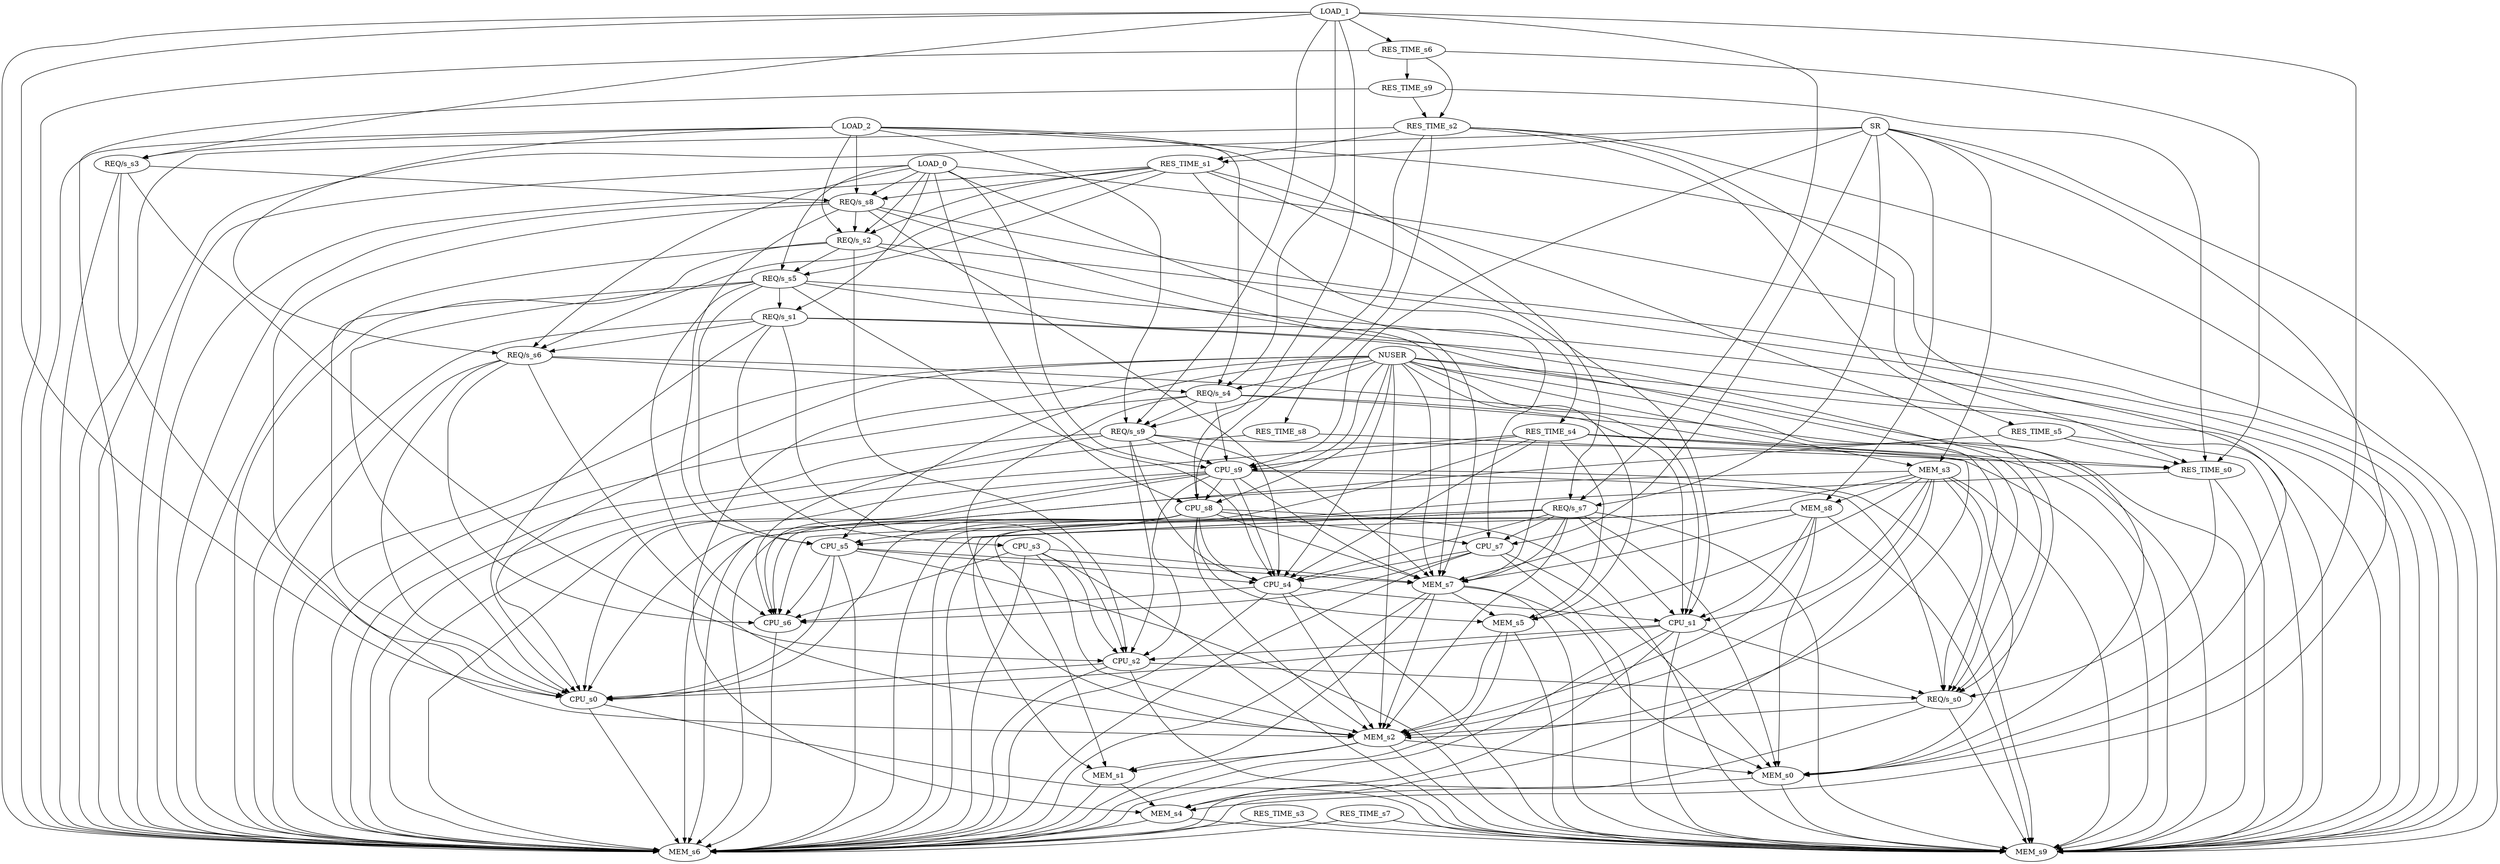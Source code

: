 strict digraph "" {
	graph [fontsize=20,
		ratio=0.4
	];
	NUSER -> "REQ/s_s0";
	NUSER -> CPU_s0;
	NUSER -> MEM_s0;
	NUSER -> CPU_s1;
	NUSER -> MEM_s2;
	NUSER -> MEM_s3;
	NUSER -> "REQ/s_s4";
	NUSER -> CPU_s4;
	NUSER -> MEM_s4;
	NUSER -> CPU_s5;
	NUSER -> MEM_s5;
	NUSER -> MEM_s6;
	NUSER -> MEM_s7;
	NUSER -> CPU_s8;
	NUSER -> "REQ/s_s9";
	NUSER -> CPU_s9;
	NUSER -> MEM_s9;
	LOAD_0 -> "REQ/s_s1";
	LOAD_0 -> "REQ/s_s2";
	LOAD_0 -> "REQ/s_s5";
	LOAD_0 -> "REQ/s_s6";
	LOAD_0 -> MEM_s6;
	LOAD_0 -> CPU_s7;
	LOAD_0 -> "REQ/s_s8";
	LOAD_0 -> CPU_s8;
	LOAD_0 -> CPU_s9;
	LOAD_0 -> MEM_s9;
	LOAD_1 -> CPU_s0;
	LOAD_1 -> MEM_s0;
	LOAD_1 -> "REQ/s_s3";
	LOAD_1 -> "REQ/s_s4";
	LOAD_1 -> RES_TIME_s6;
	LOAD_1 -> MEM_s6;
	LOAD_1 -> "REQ/s_s7";
	LOAD_1 -> CPU_s8;
	LOAD_1 -> "REQ/s_s9";
	LOAD_2 -> MEM_s0;
	LOAD_2 -> "REQ/s_s2";
	LOAD_2 -> "REQ/s_s3";
	LOAD_2 -> "REQ/s_s4";
	LOAD_2 -> "REQ/s_s6";
	LOAD_2 -> MEM_s6;
	LOAD_2 -> "REQ/s_s7";
	LOAD_2 -> "REQ/s_s8";
	LOAD_2 -> "REQ/s_s9";
	SR -> RES_TIME_s1;
	SR -> MEM_s3;
	SR -> MEM_s4;
	SR -> MEM_s6;
	SR -> "REQ/s_s7";
	SR -> CPU_s7;
	SR -> MEM_s8;
	SR -> CPU_s9;
	SR -> MEM_s9;
	"REQ/s_s0" -> MEM_s2;
	"REQ/s_s0" -> MEM_s6;
	"REQ/s_s0" -> MEM_s9;
	RES_TIME_s0 -> "REQ/s_s0";
	RES_TIME_s0 -> MEM_s6;
	RES_TIME_s0 -> MEM_s9;
	CPU_s0 -> MEM_s6;
	CPU_s0 -> MEM_s9;
	MEM_s0 -> MEM_s6;
	MEM_s0 -> MEM_s9;
	"REQ/s_s1" -> "REQ/s_s0";
	"REQ/s_s1" -> CPU_s0;
	"REQ/s_s1" -> CPU_s2;
	"REQ/s_s1" -> CPU_s3;
	"REQ/s_s1" -> "REQ/s_s6";
	"REQ/s_s1" -> MEM_s6;
	"REQ/s_s1" -> MEM_s9;
	RES_TIME_s1 -> "REQ/s_s0";
	RES_TIME_s1 -> CPU_s1;
	RES_TIME_s1 -> "REQ/s_s2";
	RES_TIME_s1 -> RES_TIME_s4;
	RES_TIME_s1 -> "REQ/s_s5";
	RES_TIME_s1 -> "REQ/s_s6";
	RES_TIME_s1 -> MEM_s6;
	RES_TIME_s1 -> "REQ/s_s8";
	CPU_s1 -> "REQ/s_s0";
	CPU_s1 -> CPU_s0;
	CPU_s1 -> CPU_s2;
	CPU_s1 -> MEM_s4;
	CPU_s1 -> MEM_s6;
	CPU_s1 -> MEM_s9;
	MEM_s1 -> MEM_s4;
	MEM_s1 -> MEM_s6;
	"REQ/s_s2" -> "REQ/s_s0";
	"REQ/s_s2" -> CPU_s0;
	"REQ/s_s2" -> CPU_s2;
	"REQ/s_s2" -> "REQ/s_s5";
	"REQ/s_s2" -> MEM_s6;
	"REQ/s_s2" -> MEM_s9;
	RES_TIME_s2 -> RES_TIME_s0;
	RES_TIME_s2 -> RES_TIME_s1;
	RES_TIME_s2 -> RES_TIME_s5;
	RES_TIME_s2 -> MEM_s6;
	RES_TIME_s2 -> RES_TIME_s8;
	RES_TIME_s2 -> CPU_s8;
	RES_TIME_s2 -> MEM_s9;
	CPU_s2 -> "REQ/s_s0";
	CPU_s2 -> CPU_s0;
	CPU_s2 -> MEM_s6;
	CPU_s2 -> MEM_s9;
	MEM_s2 -> MEM_s0;
	MEM_s2 -> MEM_s1;
	MEM_s2 -> MEM_s6;
	MEM_s2 -> MEM_s9;
	"REQ/s_s3" -> CPU_s2;
	"REQ/s_s3" -> MEM_s2;
	"REQ/s_s3" -> MEM_s6;
	"REQ/s_s3" -> "REQ/s_s8";
	RES_TIME_s3 -> MEM_s6;
	RES_TIME_s3 -> MEM_s9;
	CPU_s3 -> CPU_s2;
	CPU_s3 -> MEM_s2;
	CPU_s3 -> CPU_s6;
	CPU_s3 -> MEM_s6;
	CPU_s3 -> MEM_s7;
	CPU_s3 -> MEM_s9;
	MEM_s3 -> "REQ/s_s0";
	MEM_s3 -> MEM_s0;
	MEM_s3 -> CPU_s1;
	MEM_s3 -> MEM_s2;
	MEM_s3 -> MEM_s4;
	MEM_s3 -> MEM_s5;
	MEM_s3 -> MEM_s6;
	MEM_s3 -> MEM_s7;
	MEM_s3 -> MEM_s8;
	MEM_s3 -> MEM_s9;
	"REQ/s_s4" -> CPU_s1;
	"REQ/s_s4" -> MEM_s2;
	"REQ/s_s4" -> MEM_s6;
	"REQ/s_s4" -> "REQ/s_s9";
	"REQ/s_s4" -> CPU_s9;
	"REQ/s_s4" -> MEM_s9;
	RES_TIME_s4 -> RES_TIME_s0;
	RES_TIME_s4 -> CPU_s0;
	RES_TIME_s4 -> MEM_s2;
	RES_TIME_s4 -> CPU_s4;
	RES_TIME_s4 -> MEM_s5;
	RES_TIME_s4 -> MEM_s6;
	RES_TIME_s4 -> MEM_s7;
	RES_TIME_s4 -> CPU_s9;
	RES_TIME_s4 -> MEM_s9;
	CPU_s4 -> CPU_s1;
	CPU_s4 -> MEM_s2;
	CPU_s4 -> CPU_s6;
	CPU_s4 -> MEM_s6;
	CPU_s4 -> MEM_s9;
	MEM_s4 -> MEM_s6;
	MEM_s4 -> MEM_s9;
	"REQ/s_s5" -> CPU_s0;
	"REQ/s_s5" -> "REQ/s_s1";
	"REQ/s_s5" -> CPU_s4;
	"REQ/s_s5" -> CPU_s5;
	"REQ/s_s5" -> CPU_s6;
	"REQ/s_s5" -> MEM_s6;
	"REQ/s_s5" -> MEM_s7;
	"REQ/s_s5" -> MEM_s9;
	RES_TIME_s5 -> RES_TIME_s0;
	RES_TIME_s5 -> MEM_s6;
	RES_TIME_s5 -> MEM_s9;
	CPU_s5 -> CPU_s0;
	CPU_s5 -> CPU_s4;
	CPU_s5 -> CPU_s6;
	CPU_s5 -> MEM_s6;
	CPU_s5 -> MEM_s7;
	CPU_s5 -> MEM_s9;
	MEM_s5 -> MEM_s2;
	MEM_s5 -> MEM_s6;
	MEM_s5 -> MEM_s9;
	"REQ/s_s6" -> CPU_s0;
	"REQ/s_s6" -> MEM_s2;
	"REQ/s_s6" -> "REQ/s_s4";
	"REQ/s_s6" -> CPU_s6;
	"REQ/s_s6" -> MEM_s6;
	"REQ/s_s6" -> MEM_s9;
	RES_TIME_s6 -> RES_TIME_s0;
	RES_TIME_s6 -> RES_TIME_s2;
	RES_TIME_s6 -> MEM_s6;
	RES_TIME_s6 -> RES_TIME_s9;
	CPU_s6 -> MEM_s6;
	"REQ/s_s7" -> MEM_s0;
	"REQ/s_s7" -> CPU_s1;
	"REQ/s_s7" -> MEM_s1;
	"REQ/s_s7" -> MEM_s2;
	"REQ/s_s7" -> CPU_s4;
	"REQ/s_s7" -> CPU_s6;
	"REQ/s_s7" -> MEM_s6;
	"REQ/s_s7" -> CPU_s7;
	"REQ/s_s7" -> MEM_s7;
	"REQ/s_s7" -> MEM_s9;
	RES_TIME_s7 -> MEM_s6;
	RES_TIME_s7 -> MEM_s9;
	CPU_s7 -> MEM_s0;
	CPU_s7 -> CPU_s4;
	CPU_s7 -> CPU_s6;
	CPU_s7 -> MEM_s6;
	CPU_s7 -> MEM_s9;
	MEM_s7 -> MEM_s0;
	MEM_s7 -> MEM_s1;
	MEM_s7 -> MEM_s2;
	MEM_s7 -> MEM_s5;
	MEM_s7 -> MEM_s6;
	MEM_s7 -> MEM_s9;
	"REQ/s_s8" -> CPU_s0;
	"REQ/s_s8" -> "REQ/s_s2";
	"REQ/s_s8" -> CPU_s4;
	"REQ/s_s8" -> CPU_s5;
	"REQ/s_s8" -> MEM_s6;
	"REQ/s_s8" -> MEM_s7;
	"REQ/s_s8" -> MEM_s9;
	RES_TIME_s8 -> RES_TIME_s0;
	RES_TIME_s8 -> MEM_s6;
	CPU_s8 -> CPU_s0;
	CPU_s8 -> MEM_s2;
	CPU_s8 -> CPU_s4;
	CPU_s8 -> CPU_s5;
	CPU_s8 -> MEM_s5;
	CPU_s8 -> CPU_s6;
	CPU_s8 -> MEM_s6;
	CPU_s8 -> CPU_s7;
	CPU_s8 -> MEM_s7;
	CPU_s8 -> MEM_s9;
	MEM_s8 -> MEM_s0;
	MEM_s8 -> CPU_s1;
	MEM_s8 -> MEM_s1;
	MEM_s8 -> MEM_s2;
	MEM_s8 -> CPU_s5;
	MEM_s8 -> MEM_s6;
	MEM_s8 -> MEM_s7;
	MEM_s8 -> MEM_s9;
	"REQ/s_s9" -> CPU_s2;
	"REQ/s_s9" -> CPU_s4;
	"REQ/s_s9" -> CPU_s6;
	"REQ/s_s9" -> MEM_s6;
	"REQ/s_s9" -> MEM_s7;
	"REQ/s_s9" -> CPU_s9;
	"REQ/s_s9" -> MEM_s9;
	RES_TIME_s9 -> RES_TIME_s0;
	RES_TIME_s9 -> RES_TIME_s2;
	RES_TIME_s9 -> MEM_s6;
	CPU_s9 -> "REQ/s_s0";
	CPU_s9 -> CPU_s0;
	CPU_s9 -> CPU_s2;
	CPU_s9 -> CPU_s4;
	CPU_s9 -> CPU_s6;
	CPU_s9 -> MEM_s6;
	CPU_s9 -> MEM_s7;
	CPU_s9 -> CPU_s8;
	CPU_s9 -> MEM_s9;
}
